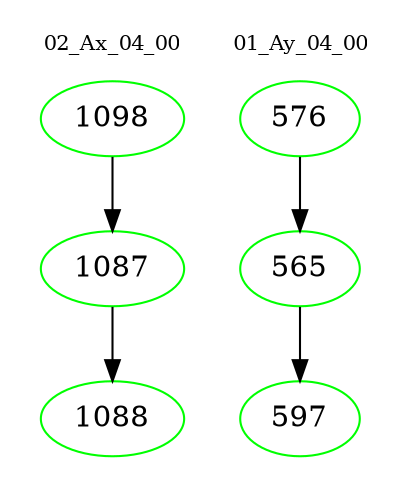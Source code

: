 digraph{
subgraph cluster_0 {
color = white
label = "02_Ax_04_00";
fontsize=10;
T0_1098 [label="1098", color="green"]
T0_1098 -> T0_1087 [color="black"]
T0_1087 [label="1087", color="green"]
T0_1087 -> T0_1088 [color="black"]
T0_1088 [label="1088", color="green"]
}
subgraph cluster_1 {
color = white
label = "01_Ay_04_00";
fontsize=10;
T1_576 [label="576", color="green"]
T1_576 -> T1_565 [color="black"]
T1_565 [label="565", color="green"]
T1_565 -> T1_597 [color="black"]
T1_597 [label="597", color="green"]
}
}
